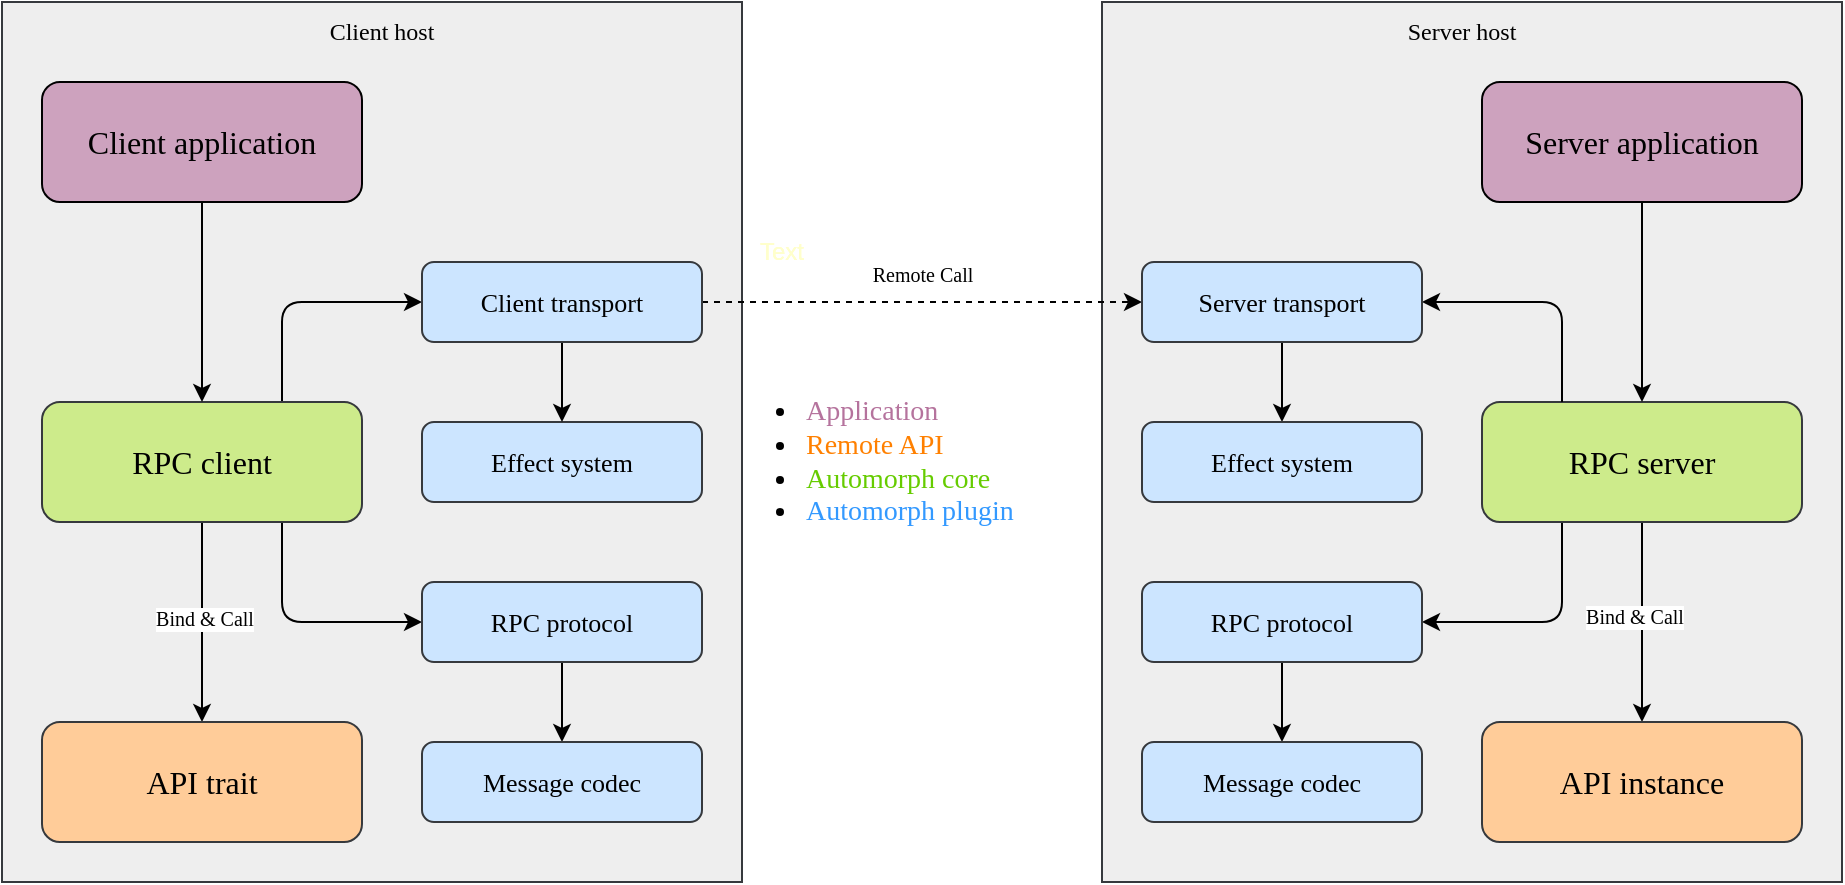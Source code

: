 <mxfile version="20.8.16" type="device"><diagram id="pAZn8SMdnCBxQi3O8JhO" name="Page-1"><mxGraphModel dx="978" dy="578" grid="1" gridSize="10" guides="1" tooltips="1" connect="1" arrows="1" fold="1" page="1" pageScale="1" pageWidth="850" pageHeight="1100" math="0" shadow="0"><root><mxCell id="0"/><mxCell id="1" parent="0"/><mxCell id="JhZGxFZs-nHvtjs_amlu-4" value="" style="rounded=0;whiteSpace=wrap;html=1;fillColor=#eeeeee;strokeColor=#36393d;" parent="1" vertex="1"><mxGeometry x="670" y="40" width="370" height="440" as="geometry"/></mxCell><mxCell id="JhZGxFZs-nHvtjs_amlu-3" value="" style="rounded=0;whiteSpace=wrap;html=1;fillColor=#eeeeee;strokeColor=#36393d;" parent="1" vertex="1"><mxGeometry x="120" y="40" width="370" height="440" as="geometry"/></mxCell><mxCell id="24CM7QICUZKC2I2Vp8Kq-11" style="edgeStyle=orthogonalEdgeStyle;rounded=1;orthogonalLoop=1;jettySize=auto;html=1;exitX=0.75;exitY=1;exitDx=0;exitDy=0;entryX=0;entryY=0.5;entryDx=0;entryDy=0;fontFamily=Verdana;fontSize=16;" parent="1" source="24CM7QICUZKC2I2Vp8Kq-1" target="24CM7QICUZKC2I2Vp8Kq-6" edge="1"><mxGeometry relative="1" as="geometry"><Array as="points"><mxPoint x="260" y="350"/></Array></mxGeometry></mxCell><mxCell id="24CM7QICUZKC2I2Vp8Kq-13" style="edgeStyle=orthogonalEdgeStyle;rounded=1;orthogonalLoop=1;jettySize=auto;html=1;exitX=1;exitY=0.5;exitDx=0;exitDy=0;entryX=0;entryY=0.5;entryDx=0;entryDy=0;fontFamily=Verdana;fontSize=16;strokeColor=none;" parent="1" source="24CM7QICUZKC2I2Vp8Kq-1" edge="1"><mxGeometry relative="1" as="geometry"><mxPoint x="330" y="270" as="targetPoint"/></mxGeometry></mxCell><mxCell id="24CM7QICUZKC2I2Vp8Kq-20" style="edgeStyle=none;rounded=1;orthogonalLoop=1;jettySize=auto;html=1;exitX=0.5;exitY=1;exitDx=0;exitDy=0;fontFamily=Verdana;fontSize=16;strokeColor=none;" parent="1" source="24CM7QICUZKC2I2Vp8Kq-1" target="24CM7QICUZKC2I2Vp8Kq-18" edge="1"><mxGeometry relative="1" as="geometry"/></mxCell><mxCell id="24CM7QICUZKC2I2Vp8Kq-34" style="edgeStyle=orthogonalEdgeStyle;rounded=1;orthogonalLoop=1;jettySize=auto;html=1;exitX=0.75;exitY=0;exitDx=0;exitDy=0;fontFamily=Verdana;fontSize=16;strokeColor=#000000;entryX=0;entryY=0.5;entryDx=0;entryDy=0;" parent="1" source="24CM7QICUZKC2I2Vp8Kq-1" target="fHE9HvP62Zm08AEnpNwC-3" edge="1"><mxGeometry relative="1" as="geometry"><mxPoint x="320" y="270" as="targetPoint"/><Array as="points"><mxPoint x="260" y="190"/></Array></mxGeometry></mxCell><mxCell id="24CM7QICUZKC2I2Vp8Kq-39" style="edgeStyle=orthogonalEdgeStyle;rounded=1;orthogonalLoop=1;jettySize=auto;html=1;exitX=0.5;exitY=1;exitDx=0;exitDy=0;entryX=0.5;entryY=0;entryDx=0;entryDy=0;fontFamily=Verdana;fontSize=16;strokeColor=#000000;" parent="1" source="24CM7QICUZKC2I2Vp8Kq-1" target="24CM7QICUZKC2I2Vp8Kq-18" edge="1"><mxGeometry relative="1" as="geometry"/></mxCell><mxCell id="24CM7QICUZKC2I2Vp8Kq-1" value="&lt;font style=&quot;font-size: 16px&quot;&gt;RPC client&lt;/font&gt;" style="rounded=1;whiteSpace=wrap;html=1;fillColor=#cdeb8b;strokeColor=#36393d;fontFamily=Verdana;fontSize=16;" parent="1" vertex="1"><mxGeometry x="140" y="240" width="160" height="60" as="geometry"/></mxCell><mxCell id="24CM7QICUZKC2I2Vp8Kq-21" style="edgeStyle=orthogonalEdgeStyle;rounded=1;orthogonalLoop=1;jettySize=auto;html=1;exitX=0.5;exitY=1;exitDx=0;exitDy=0;fontFamily=Verdana;fontSize=16;" parent="1" source="24CM7QICUZKC2I2Vp8Kq-2" target="24CM7QICUZKC2I2Vp8Kq-19" edge="1"><mxGeometry relative="1" as="geometry"/></mxCell><mxCell id="24CM7QICUZKC2I2Vp8Kq-49" style="edgeStyle=orthogonalEdgeStyle;rounded=1;orthogonalLoop=1;jettySize=auto;html=1;exitX=0.25;exitY=1;exitDx=0;exitDy=0;entryX=1;entryY=0.5;entryDx=0;entryDy=0;fontFamily=Verdana;fontSize=16;strokeColor=#000000;" parent="1" source="24CM7QICUZKC2I2Vp8Kq-2" target="24CM7QICUZKC2I2Vp8Kq-41" edge="1"><mxGeometry relative="1" as="geometry"><Array as="points"><mxPoint x="900" y="350"/></Array></mxGeometry></mxCell><mxCell id="24CM7QICUZKC2I2Vp8Kq-2" value="&lt;font style=&quot;font-size: 16px&quot;&gt;RPC server&lt;/font&gt;" style="rounded=1;whiteSpace=wrap;html=1;fillColor=#cdeb8b;strokeColor=#36393d;fontFamily=Verdana;fontSize=16;" parent="1" vertex="1"><mxGeometry x="860" y="240" width="160" height="60" as="geometry"/></mxCell><mxCell id="24CM7QICUZKC2I2Vp8Kq-3" value="&lt;font style=&quot;font-size: 13px;&quot;&gt;Effect system&lt;/font&gt;" style="rounded=1;whiteSpace=wrap;html=1;fillColor=#cce5ff;strokeColor=#36393d;fontFamily=Verdana;fontSize=13;verticalAlign=middle;" parent="1" vertex="1"><mxGeometry x="330" y="250" width="140" height="40" as="geometry"/></mxCell><mxCell id="NJHczuKSlmdSO2pm0vOo-3" style="edgeStyle=orthogonalEdgeStyle;rounded=0;orthogonalLoop=1;jettySize=auto;html=1;exitX=0.5;exitY=1;exitDx=0;exitDy=0;entryX=0.5;entryY=0;entryDx=0;entryDy=0;" parent="1" source="24CM7QICUZKC2I2Vp8Kq-6" target="NJHczuKSlmdSO2pm0vOo-1" edge="1"><mxGeometry relative="1" as="geometry"/></mxCell><mxCell id="24CM7QICUZKC2I2Vp8Kq-6" value="&lt;font style=&quot;font-size: 13px;&quot;&gt;RPC protocol&lt;/font&gt;" style="rounded=1;whiteSpace=wrap;html=1;fillColor=#cce5ff;strokeColor=#36393d;fontFamily=Verdana;fontSize=13;" parent="1" vertex="1"><mxGeometry x="330" y="330" width="140" height="40" as="geometry"/></mxCell><mxCell id="24CM7QICUZKC2I2Vp8Kq-25" style="edgeStyle=orthogonalEdgeStyle;rounded=1;orthogonalLoop=1;jettySize=auto;html=1;entryX=0;entryY=0.5;entryDx=0;entryDy=0;fontFamily=Verdana;fontSize=16;dashed=1;exitX=1;exitY=0.5;exitDx=0;exitDy=0;" parent="1" source="fHE9HvP62Zm08AEnpNwC-3" target="24CM7QICUZKC2I2Vp8Kq-16" edge="1"><mxGeometry relative="1" as="geometry"><mxPoint x="500" y="270" as="sourcePoint"/></mxGeometry></mxCell><mxCell id="24CM7QICUZKC2I2Vp8Kq-24" style="edgeStyle=orthogonalEdgeStyle;rounded=1;orthogonalLoop=1;jettySize=auto;html=1;fontFamily=Verdana;fontSize=16;entryX=1;entryY=0.5;entryDx=0;entryDy=0;exitX=0.25;exitY=0;exitDx=0;exitDy=0;" parent="1" source="24CM7QICUZKC2I2Vp8Kq-2" target="24CM7QICUZKC2I2Vp8Kq-16" edge="1"><mxGeometry relative="1" as="geometry"><Array as="points"><mxPoint x="900" y="190"/></Array></mxGeometry></mxCell><mxCell id="sdjoanWNyGgdi-uuvlWz-2" style="edgeStyle=orthogonalEdgeStyle;rounded=0;orthogonalLoop=1;jettySize=auto;html=1;entryX=0.5;entryY=0;entryDx=0;entryDy=0;" edge="1" parent="1" source="24CM7QICUZKC2I2Vp8Kq-16" target="24CM7QICUZKC2I2Vp8Kq-35"><mxGeometry relative="1" as="geometry"/></mxCell><mxCell id="24CM7QICUZKC2I2Vp8Kq-16" value="&lt;font style=&quot;font-size: 13px&quot;&gt;Server transport&lt;/font&gt;" style="rounded=1;whiteSpace=wrap;html=1;fillColor=#cce5ff;strokeColor=#36393d;fontFamily=Verdana;fontSize=13;" parent="1" vertex="1"><mxGeometry x="690" y="170" width="140" height="40" as="geometry"/></mxCell><mxCell id="24CM7QICUZKC2I2Vp8Kq-18" value="&lt;font style=&quot;font-size: 16px&quot;&gt;API trait&lt;/font&gt;" style="rounded=1;whiteSpace=wrap;html=1;fillColor=#ffcc99;strokeColor=#36393d;fontFamily=Verdana;fontSize=16;" parent="1" vertex="1"><mxGeometry x="140" y="400" width="160" height="60" as="geometry"/></mxCell><mxCell id="24CM7QICUZKC2I2Vp8Kq-19" value="&lt;font style=&quot;font-size: 16px&quot;&gt;API instance&lt;/font&gt;" style="rounded=1;whiteSpace=wrap;html=1;fillColor=#ffcc99;strokeColor=#36393d;fontFamily=Verdana;fontSize=16;" parent="1" vertex="1"><mxGeometry x="860" y="400" width="160" height="60" as="geometry"/></mxCell><mxCell id="JhZGxFZs-nHvtjs_amlu-25" style="edgeStyle=orthogonalEdgeStyle;rounded=1;orthogonalLoop=1;jettySize=auto;html=1;fontColor=#000000;" parent="1" source="24CM7QICUZKC2I2Vp8Kq-22" target="24CM7QICUZKC2I2Vp8Kq-2" edge="1"><mxGeometry relative="1" as="geometry"><Array as="points"><mxPoint x="940" y="130"/><mxPoint x="940" y="130"/></Array></mxGeometry></mxCell><mxCell id="24CM7QICUZKC2I2Vp8Kq-22" value="&lt;font style=&quot;font-size: 16px&quot;&gt;Server application&lt;/font&gt;" style="rounded=1;whiteSpace=wrap;html=1;fillColor=#CDA2BE;strokeColor=#000000;fontFamily=Verdana;fontSize=16;" parent="1" vertex="1"><mxGeometry x="860" y="80" width="160" height="60" as="geometry"/></mxCell><mxCell id="24CM7QICUZKC2I2Vp8Kq-29" style="edgeStyle=orthogonalEdgeStyle;rounded=1;orthogonalLoop=1;jettySize=auto;html=1;exitX=0.5;exitY=1;exitDx=0;exitDy=0;fontFamily=Verdana;fontSize=16;" parent="1" source="24CM7QICUZKC2I2Vp8Kq-23" target="24CM7QICUZKC2I2Vp8Kq-1" edge="1"><mxGeometry relative="1" as="geometry"/></mxCell><mxCell id="24CM7QICUZKC2I2Vp8Kq-23" value="&lt;font style=&quot;font-size: 16px&quot;&gt;Client application&lt;/font&gt;" style="rounded=1;whiteSpace=wrap;html=1;fillColor=#CDA2BE;strokeColor=#000000;fontFamily=Verdana;fontSize=16;" parent="1" vertex="1"><mxGeometry x="140" y="80" width="160" height="60" as="geometry"/></mxCell><mxCell id="24CM7QICUZKC2I2Vp8Kq-35" value="&lt;font style=&quot;font-size: 13px;&quot;&gt;Effect system&lt;/font&gt;" style="rounded=1;whiteSpace=wrap;html=1;fillColor=#cce5ff;strokeColor=#36393d;fontFamily=Verdana;fontSize=13;verticalAlign=middle;" parent="1" vertex="1"><mxGeometry x="690" y="250" width="140" height="40" as="geometry"/></mxCell><mxCell id="NJHczuKSlmdSO2pm0vOo-4" style="edgeStyle=orthogonalEdgeStyle;rounded=0;orthogonalLoop=1;jettySize=auto;html=1;exitX=0.5;exitY=1;exitDx=0;exitDy=0;entryX=0.5;entryY=0;entryDx=0;entryDy=0;" parent="1" source="24CM7QICUZKC2I2Vp8Kq-41" target="NJHczuKSlmdSO2pm0vOo-2" edge="1"><mxGeometry relative="1" as="geometry"/></mxCell><mxCell id="24CM7QICUZKC2I2Vp8Kq-41" value="&lt;font style=&quot;font-size: 13px;&quot;&gt;RPC protocol&lt;/font&gt;" style="rounded=1;whiteSpace=wrap;html=1;fillColor=#cce5ff;strokeColor=#36393d;fontFamily=Verdana;fontSize=13;" parent="1" vertex="1"><mxGeometry x="690" y="330" width="140" height="40" as="geometry"/></mxCell><mxCell id="24CM7QICUZKC2I2Vp8Kq-64" value="Bind &amp;amp; Call" style="edgeLabel;html=1;align=center;verticalAlign=middle;resizable=0;points=[];fontSize=10;fontFamily=Verdana;" parent="1" vertex="1" connectable="0"><mxGeometry x="220" y="350" as="geometry"><mxPoint x="1" y="-2" as="offset"/></mxGeometry></mxCell><mxCell id="24CM7QICUZKC2I2Vp8Kq-66" value="Bind &amp;amp; Call" style="edgeLabel;html=1;align=center;verticalAlign=middle;resizable=0;points=[];fontSize=10;fontFamily=Verdana;" parent="1" vertex="1" connectable="0"><mxGeometry x="950" y="340" as="geometry"><mxPoint x="-14" y="7" as="offset"/></mxGeometry></mxCell><mxCell id="24CM7QICUZKC2I2Vp8Kq-70" value="Remote Call" style="edgeLabel;html=1;align=center;verticalAlign=middle;resizable=0;points=[];fontSize=10;fontFamily=Verdana;" parent="1" vertex="1" connectable="0"><mxGeometry x="590" y="170" as="geometry"><mxPoint x="-10" y="6" as="offset"/></mxGeometry></mxCell><mxCell id="gqd9Gs8hmOqavoVtH0Ol-9" value="&lt;ul style=&quot;font-size: 14px&quot;&gt;&lt;li style=&quot;border-color: var(--border-color);&quot;&gt;&lt;font color=&quot;#b5739d&quot; style=&quot;border-color: var(--border-color);&quot;&gt;Application&lt;/font&gt;&lt;/li&gt;&lt;li&gt;&lt;font color=&quot;#ff8000&quot;&gt;Remote API&lt;/font&gt;&lt;/li&gt;&lt;li&gt;&lt;font color=&quot;#66cc00&quot;&gt;Automorph core&lt;/font&gt;&lt;/li&gt;&lt;li&gt;&lt;font style=&quot;font-size: 14px&quot; color=&quot;#3399ff&quot;&gt;Automorph plugin&lt;/font&gt;&lt;/li&gt;&lt;/ul&gt;" style="text;strokeColor=none;fillColor=none;html=1;whiteSpace=wrap;verticalAlign=middle;overflow=hidden;fontFamily=Verdana;fontSize=12;align=left;" parent="1" vertex="1"><mxGeometry x="480" y="220" width="185" height="100" as="geometry"/></mxCell><mxCell id="NJHczuKSlmdSO2pm0vOo-1" value="&lt;font style=&quot;font-size: 13px;&quot;&gt;Message codec&lt;/font&gt;" style="rounded=1;whiteSpace=wrap;html=1;fillColor=#cce5ff;strokeColor=#36393d;fontFamily=Verdana;fontSize=13;" parent="1" vertex="1"><mxGeometry x="330" y="410" width="140" height="40" as="geometry"/></mxCell><mxCell id="NJHczuKSlmdSO2pm0vOo-2" value="&lt;font style=&quot;font-size: 13px;&quot;&gt;Message codec&lt;/font&gt;" style="rounded=1;whiteSpace=wrap;html=1;fillColor=#cce5ff;strokeColor=#36393d;fontFamily=Verdana;fontSize=13;" parent="1" vertex="1"><mxGeometry x="690" y="410" width="140" height="40" as="geometry"/></mxCell><mxCell id="sdjoanWNyGgdi-uuvlWz-1" style="edgeStyle=orthogonalEdgeStyle;rounded=0;orthogonalLoop=1;jettySize=auto;html=1;entryX=0.5;entryY=0;entryDx=0;entryDy=0;" edge="1" parent="1" source="fHE9HvP62Zm08AEnpNwC-3" target="24CM7QICUZKC2I2Vp8Kq-3"><mxGeometry relative="1" as="geometry"/></mxCell><mxCell id="fHE9HvP62Zm08AEnpNwC-3" value="&lt;font style=&quot;font-size: 13px&quot;&gt;Client transport&lt;/font&gt;" style="rounded=1;whiteSpace=wrap;html=1;fillColor=#cce5ff;strokeColor=#36393d;fontFamily=Verdana;fontSize=13;" parent="1" vertex="1"><mxGeometry x="330" y="170" width="140" height="40" as="geometry"/></mxCell><mxCell id="JhZGxFZs-nHvtjs_amlu-6" value="Text" style="text;html=1;strokeColor=none;fillColor=none;align=center;verticalAlign=middle;whiteSpace=wrap;rounded=0;fontColor=#FFFFCC;" parent="1" vertex="1"><mxGeometry x="480" y="150" width="60" height="30" as="geometry"/></mxCell><mxCell id="JhZGxFZs-nHvtjs_amlu-7" value="Text" style="text;html=1;strokeColor=none;fillColor=none;align=center;verticalAlign=middle;whiteSpace=wrap;rounded=0;fontColor=#FFFFCC;" parent="1" vertex="1"><mxGeometry x="480" y="150" width="60" height="30" as="geometry"/></mxCell><mxCell id="JhZGxFZs-nHvtjs_amlu-8" value="Text" style="text;html=1;strokeColor=none;fillColor=none;align=center;verticalAlign=middle;whiteSpace=wrap;rounded=0;fontColor=#FFFFCC;" parent="1" vertex="1"><mxGeometry x="480" y="150" width="60" height="30" as="geometry"/></mxCell><mxCell id="JhZGxFZs-nHvtjs_amlu-9" value="&lt;font color=&quot;#000000&quot;&gt;&lt;font face=&quot;Verdana&quot;&gt;Client host&lt;/font&gt;&lt;br&gt;&lt;/font&gt;" style="text;html=1;strokeColor=none;fillColor=none;align=center;verticalAlign=middle;whiteSpace=wrap;rounded=0;fontColor=#FFFFCC;" parent="1" vertex="1"><mxGeometry x="270" y="40" width="80" height="30" as="geometry"/></mxCell><mxCell id="JhZGxFZs-nHvtjs_amlu-10" value="&lt;font color=&quot;#000000&quot;&gt;&lt;font face=&quot;Verdana&quot;&gt;Server host&lt;/font&gt;&lt;br&gt;&lt;/font&gt;" style="text;html=1;strokeColor=none;fillColor=none;align=center;verticalAlign=middle;whiteSpace=wrap;rounded=0;fontColor=#FFFFCC;" parent="1" vertex="1"><mxGeometry x="810" y="40" width="80" height="30" as="geometry"/></mxCell></root></mxGraphModel></diagram></mxfile>